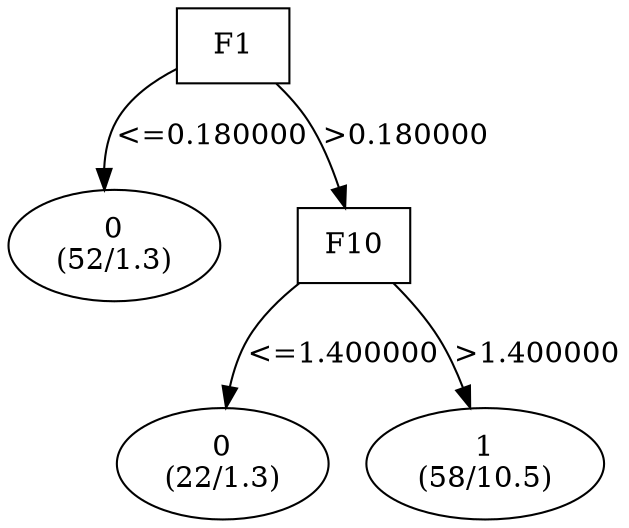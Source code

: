 digraph YaDT {
n0 [ shape=box, label="F1\n"]
n0 -> n1 [label="<=0.180000"]
n1 [ shape=ellipse, label="0\n(52/1.3)"]
n0 -> n2 [label=">0.180000"]
n2 [ shape=box, label="F10\n"]
n2 -> n3 [label="<=1.400000"]
n3 [ shape=ellipse, label="0\n(22/1.3)"]
n2 -> n4 [label=">1.400000"]
n4 [ shape=ellipse, label="1\n(58/10.5)"]
}
